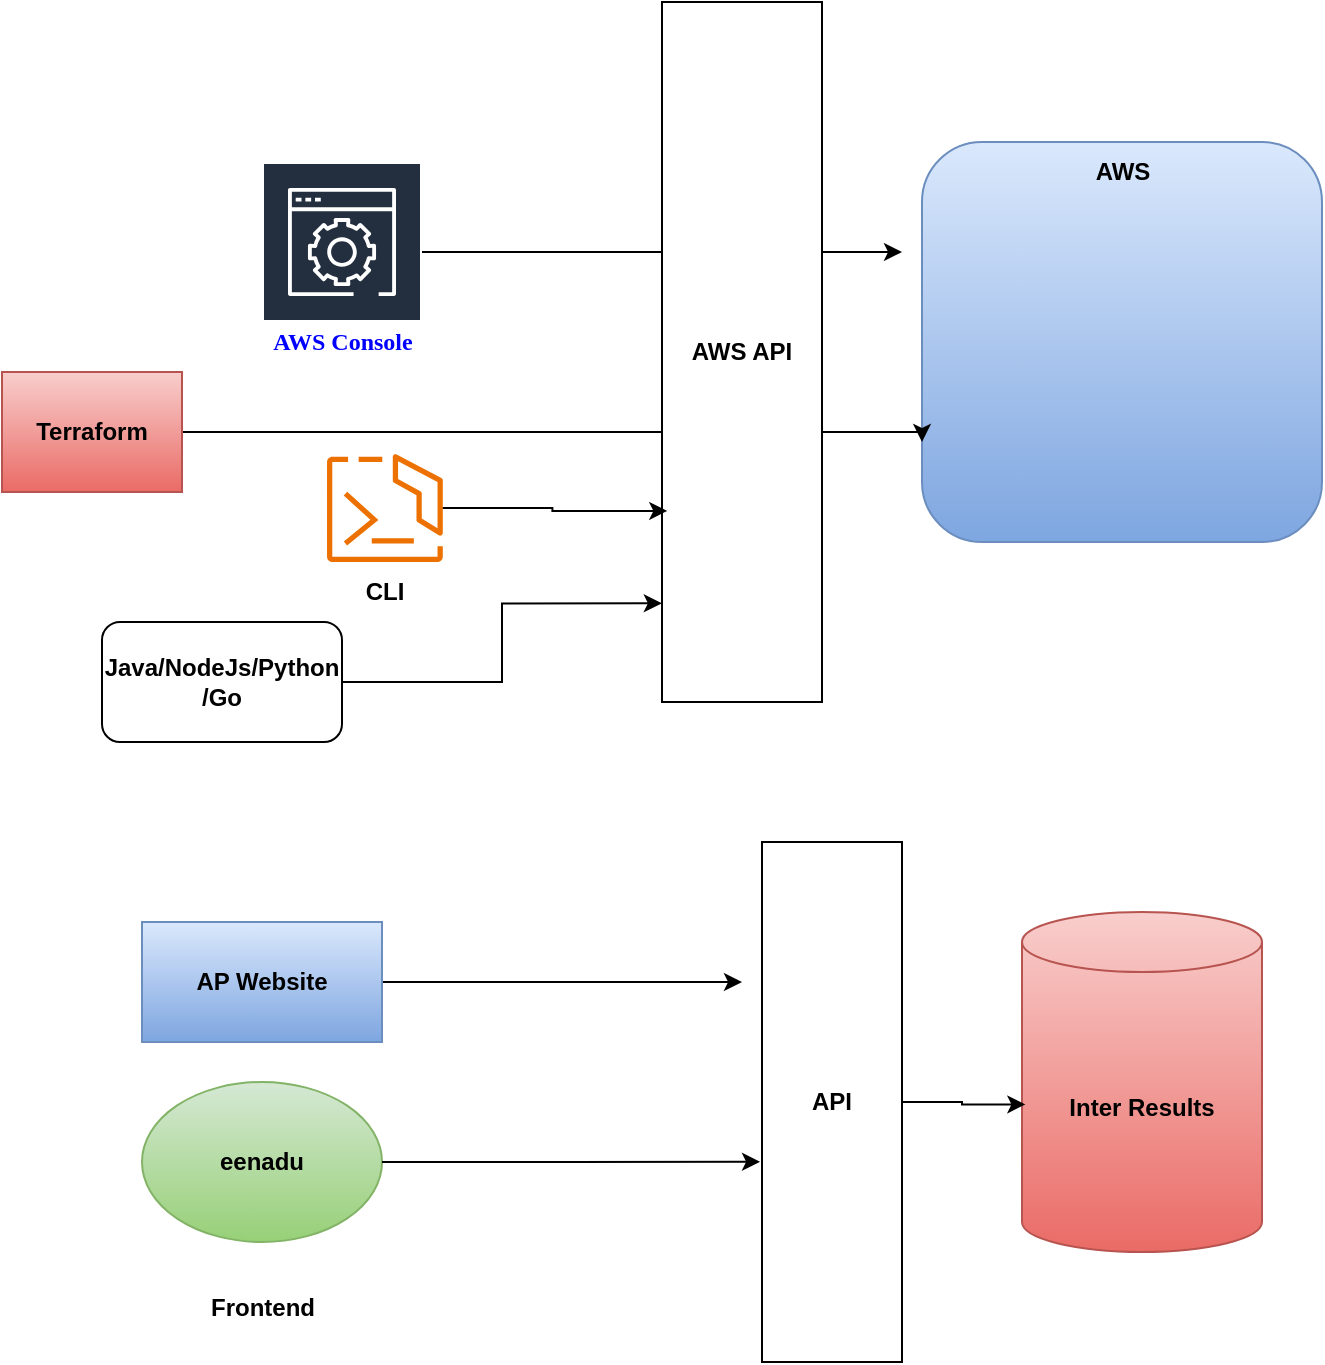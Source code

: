 <mxfile version="27.0.5">
  <diagram name="Page-1" id="_W8Zs4EVxXsc5mTbWpAG">
    <mxGraphModel dx="1251" dy="660" grid="1" gridSize="10" guides="1" tooltips="1" connect="1" arrows="1" fold="1" page="1" pageScale="1" pageWidth="850" pageHeight="1100" math="0" shadow="0">
      <root>
        <mxCell id="0" />
        <mxCell id="1" parent="0" />
        <mxCell id="zH5SM9dKoRYpyy49B7mD-1" value="" style="rounded=1;whiteSpace=wrap;html=1;fillColor=#dae8fc;gradientColor=#7ea6e0;strokeColor=#6c8ebf;" vertex="1" parent="1">
          <mxGeometry x="560" y="80" width="200" height="200" as="geometry" />
        </mxCell>
        <mxCell id="zH5SM9dKoRYpyy49B7mD-2" value="&lt;b&gt;AWS&lt;/b&gt;" style="text;html=1;align=center;verticalAlign=middle;resizable=0;points=[];autosize=1;strokeColor=none;fillColor=none;" vertex="1" parent="1">
          <mxGeometry x="635" y="80" width="50" height="30" as="geometry" />
        </mxCell>
        <mxCell id="zH5SM9dKoRYpyy49B7mD-6" style="edgeStyle=orthogonalEdgeStyle;rounded=0;orthogonalLoop=1;jettySize=auto;html=1;" edge="1" parent="1" source="zH5SM9dKoRYpyy49B7mD-4">
          <mxGeometry relative="1" as="geometry">
            <mxPoint x="550" y="135" as="targetPoint" />
          </mxGeometry>
        </mxCell>
        <mxCell id="zH5SM9dKoRYpyy49B7mD-4" value="" style="sketch=0;outlineConnect=0;fontColor=#232F3E;gradientColor=none;strokeColor=#ffffff;fillColor=#232F3E;dashed=0;verticalLabelPosition=middle;verticalAlign=bottom;align=center;html=1;whiteSpace=wrap;fontSize=10;fontStyle=1;spacing=3;shape=mxgraph.aws4.productIcon;prIcon=mxgraph.aws4.management_console;" vertex="1" parent="1">
          <mxGeometry x="230" y="90" width="80" height="90" as="geometry" />
        </mxCell>
        <mxCell id="zH5SM9dKoRYpyy49B7mD-7" value="&lt;b&gt;&lt;font style=&quot;color: rgb(0, 0, 255);&quot; face=&quot;Comic Sans MS&quot;&gt;AWS Console&lt;/font&gt;&lt;/b&gt;" style="text;html=1;align=center;verticalAlign=middle;resizable=0;points=[];autosize=1;strokeColor=none;fillColor=none;" vertex="1" parent="1">
          <mxGeometry x="220" y="165" width="100" height="30" as="geometry" />
        </mxCell>
        <mxCell id="zH5SM9dKoRYpyy49B7mD-9" style="edgeStyle=orthogonalEdgeStyle;rounded=0;orthogonalLoop=1;jettySize=auto;html=1;entryX=0;entryY=0.75;entryDx=0;entryDy=0;" edge="1" parent="1" source="zH5SM9dKoRYpyy49B7mD-8" target="zH5SM9dKoRYpyy49B7mD-1">
          <mxGeometry relative="1" as="geometry">
            <Array as="points">
              <mxPoint x="560" y="225" />
            </Array>
          </mxGeometry>
        </mxCell>
        <mxCell id="zH5SM9dKoRYpyy49B7mD-8" value="&lt;b&gt;Terraform&lt;/b&gt;" style="rounded=0;whiteSpace=wrap;html=1;fillColor=#f8cecc;gradientColor=#ea6b66;strokeColor=#b85450;" vertex="1" parent="1">
          <mxGeometry x="100" y="195" width="90" height="60" as="geometry" />
        </mxCell>
        <mxCell id="zH5SM9dKoRYpyy49B7mD-10" value="&lt;b&gt;Inter Results&lt;/b&gt;" style="shape=cylinder3;whiteSpace=wrap;html=1;boundedLbl=1;backgroundOutline=1;size=15;fillColor=#f8cecc;gradientColor=#ea6b66;strokeColor=#b85450;" vertex="1" parent="1">
          <mxGeometry x="610" y="465" width="120" height="170" as="geometry" />
        </mxCell>
        <mxCell id="zH5SM9dKoRYpyy49B7mD-18" style="edgeStyle=orthogonalEdgeStyle;rounded=0;orthogonalLoop=1;jettySize=auto;html=1;" edge="1" parent="1" source="zH5SM9dKoRYpyy49B7mD-11">
          <mxGeometry relative="1" as="geometry">
            <mxPoint x="470" y="500" as="targetPoint" />
          </mxGeometry>
        </mxCell>
        <mxCell id="zH5SM9dKoRYpyy49B7mD-11" value="&lt;b&gt;AP Website&lt;/b&gt;" style="rounded=0;whiteSpace=wrap;html=1;fillColor=#dae8fc;gradientColor=#7ea6e0;strokeColor=#6c8ebf;" vertex="1" parent="1">
          <mxGeometry x="170" y="470" width="120" height="60" as="geometry" />
        </mxCell>
        <mxCell id="zH5SM9dKoRYpyy49B7mD-13" value="&lt;b&gt;eenadu&lt;/b&gt;" style="ellipse;whiteSpace=wrap;html=1;fillColor=#d5e8d4;gradientColor=#97d077;strokeColor=#82b366;" vertex="1" parent="1">
          <mxGeometry x="170" y="550" width="120" height="80" as="geometry" />
        </mxCell>
        <mxCell id="zH5SM9dKoRYpyy49B7mD-14" value="&lt;b&gt;Frontend&lt;/b&gt;" style="text;html=1;align=center;verticalAlign=middle;resizable=0;points=[];autosize=1;strokeColor=none;fillColor=none;" vertex="1" parent="1">
          <mxGeometry x="190" y="648" width="80" height="30" as="geometry" />
        </mxCell>
        <mxCell id="zH5SM9dKoRYpyy49B7mD-15" value="&lt;b&gt;API&lt;/b&gt;" style="rounded=0;whiteSpace=wrap;html=1;" vertex="1" parent="1">
          <mxGeometry x="480" y="430" width="70" height="260" as="geometry" />
        </mxCell>
        <mxCell id="zH5SM9dKoRYpyy49B7mD-16" style="edgeStyle=orthogonalEdgeStyle;rounded=0;orthogonalLoop=1;jettySize=auto;html=1;entryX=-0.014;entryY=0.615;entryDx=0;entryDy=0;entryPerimeter=0;" edge="1" parent="1" source="zH5SM9dKoRYpyy49B7mD-13" target="zH5SM9dKoRYpyy49B7mD-15">
          <mxGeometry relative="1" as="geometry" />
        </mxCell>
        <mxCell id="zH5SM9dKoRYpyy49B7mD-19" style="edgeStyle=orthogonalEdgeStyle;rounded=0;orthogonalLoop=1;jettySize=auto;html=1;entryX=0.014;entryY=0.566;entryDx=0;entryDy=0;entryPerimeter=0;" edge="1" parent="1" source="zH5SM9dKoRYpyy49B7mD-15" target="zH5SM9dKoRYpyy49B7mD-10">
          <mxGeometry relative="1" as="geometry" />
        </mxCell>
        <mxCell id="zH5SM9dKoRYpyy49B7mD-20" value="&lt;b&gt;AWS API&lt;/b&gt;" style="rounded=0;whiteSpace=wrap;html=1;" vertex="1" parent="1">
          <mxGeometry x="430" y="10" width="80" height="350" as="geometry" />
        </mxCell>
        <mxCell id="zH5SM9dKoRYpyy49B7mD-21" value="" style="sketch=0;outlineConnect=0;fontColor=#232F3E;gradientColor=none;fillColor=#ED7100;strokeColor=none;dashed=0;verticalLabelPosition=bottom;verticalAlign=top;align=center;html=1;fontSize=12;fontStyle=0;aspect=fixed;pointerEvents=1;shape=mxgraph.aws4.ecs_copilot_cli;" vertex="1" parent="1">
          <mxGeometry x="262" y="236" width="58.91" height="54" as="geometry" />
        </mxCell>
        <mxCell id="zH5SM9dKoRYpyy49B7mD-22" style="edgeStyle=orthogonalEdgeStyle;rounded=0;orthogonalLoop=1;jettySize=auto;html=1;entryX=0.033;entryY=0.727;entryDx=0;entryDy=0;entryPerimeter=0;" edge="1" parent="1" source="zH5SM9dKoRYpyy49B7mD-21" target="zH5SM9dKoRYpyy49B7mD-20">
          <mxGeometry relative="1" as="geometry" />
        </mxCell>
        <mxCell id="zH5SM9dKoRYpyy49B7mD-23" value="&lt;b&gt;Java/NodeJs/Python&lt;/b&gt;&lt;div&gt;&lt;b&gt;/Go&lt;/b&gt;&lt;/div&gt;" style="rounded=1;whiteSpace=wrap;html=1;" vertex="1" parent="1">
          <mxGeometry x="150" y="320" width="120" height="60" as="geometry" />
        </mxCell>
        <mxCell id="zH5SM9dKoRYpyy49B7mD-24" style="edgeStyle=orthogonalEdgeStyle;rounded=0;orthogonalLoop=1;jettySize=auto;html=1;entryX=-0.001;entryY=0.859;entryDx=0;entryDy=0;entryPerimeter=0;" edge="1" parent="1" source="zH5SM9dKoRYpyy49B7mD-23" target="zH5SM9dKoRYpyy49B7mD-20">
          <mxGeometry relative="1" as="geometry" />
        </mxCell>
        <mxCell id="zH5SM9dKoRYpyy49B7mD-25" value="&lt;b&gt;CLI&lt;/b&gt;" style="text;html=1;align=center;verticalAlign=middle;resizable=0;points=[];autosize=1;strokeColor=none;fillColor=none;" vertex="1" parent="1">
          <mxGeometry x="271.45" y="290" width="40" height="30" as="geometry" />
        </mxCell>
      </root>
    </mxGraphModel>
  </diagram>
</mxfile>
